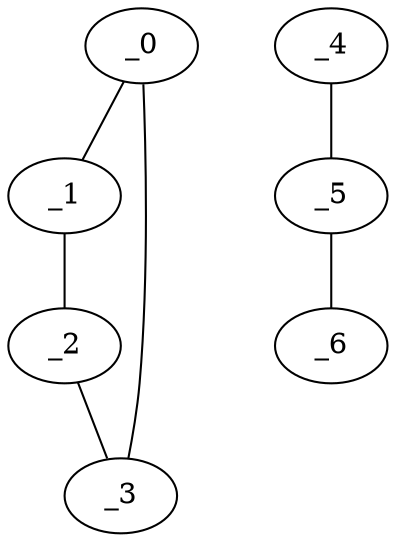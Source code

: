 graph EP1_0090 {
	_0	 [x="2.26545",
		y="2.70989"];
	_1	 [x="2.66658",
		y="0.654712"];
	_0 -- _1;
	_3	 [x="1.17327",
		y="3.00742"];
	_0 -- _3;
	_2	 [x="0.921377",
		y="1.08021"];
	_1 -- _2;
	_2 -- _3;
	_4	 [x="0.934547",
		y="1.86522"];
	_5	 [x="1.88",
		y="1.75"];
	_4 -- _5;
	_6	 [x="2.33483",
		y="2.30243"];
	_5 -- _6;
}
